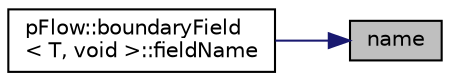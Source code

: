 digraph "name"
{
 // LATEX_PDF_SIZE
  edge [fontname="Helvetica",fontsize="10",labelfontname="Helvetica",labelfontsize="10"];
  node [fontname="Helvetica",fontsize="10",shape=record];
  rankdir="RL";
  Node1 [label="name",height=0.2,width=0.4,color="black", fillcolor="grey75", style="filled", fontcolor="black",tooltip=" "];
  Node1 -> Node2 [dir="back",color="midnightblue",fontsize="10",style="solid",fontname="Helvetica"];
  Node2 [label="pFlow::boundaryField\l\< T, void \>::fieldName",height=0.2,width=0.4,color="black", fillcolor="white", style="filled",URL="$classpFlow_1_1boundaryField.html#ac4481cd842be39c13e6a725d8a1ec0e7",tooltip=" "];
}
